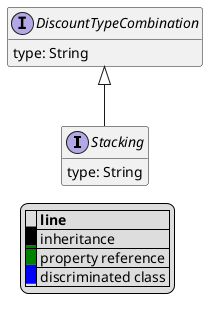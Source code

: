 @startuml

hide empty fields
hide empty methods
legend
|= |= line |
|<back:black>   </back>| inheritance |
|<back:green>   </back>| property reference |
|<back:blue>   </back>| discriminated class |
endlegend
interface Stacking [[Stacking.svg]] extends DiscountTypeCombination {
    type: String
}
interface DiscountTypeCombination [[DiscountTypeCombination.svg]]  {
    type: String
}





@enduml
